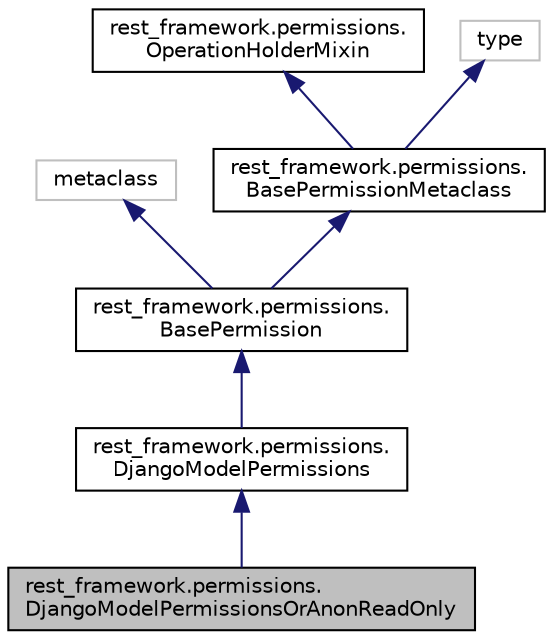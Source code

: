 digraph "rest_framework.permissions.DjangoModelPermissionsOrAnonReadOnly"
{
 // LATEX_PDF_SIZE
  edge [fontname="Helvetica",fontsize="10",labelfontname="Helvetica",labelfontsize="10"];
  node [fontname="Helvetica",fontsize="10",shape=record];
  Node1 [label="rest_framework.permissions.\lDjangoModelPermissionsOrAnonReadOnly",height=0.2,width=0.4,color="black", fillcolor="grey75", style="filled", fontcolor="black",tooltip=" "];
  Node2 -> Node1 [dir="back",color="midnightblue",fontsize="10",style="solid",fontname="Helvetica"];
  Node2 [label="rest_framework.permissions.\lDjangoModelPermissions",height=0.2,width=0.4,color="black", fillcolor="white", style="filled",URL="$classrest__framework_1_1permissions_1_1_django_model_permissions.html",tooltip=" "];
  Node3 -> Node2 [dir="back",color="midnightblue",fontsize="10",style="solid",fontname="Helvetica"];
  Node3 [label="rest_framework.permissions.\lBasePermission",height=0.2,width=0.4,color="black", fillcolor="white", style="filled",URL="$classrest__framework_1_1permissions_1_1_base_permission.html",tooltip=" "];
  Node4 -> Node3 [dir="back",color="midnightblue",fontsize="10",style="solid",fontname="Helvetica"];
  Node4 [label="metaclass",height=0.2,width=0.4,color="grey75", fillcolor="white", style="filled",tooltip=" "];
  Node5 -> Node3 [dir="back",color="midnightblue",fontsize="10",style="solid",fontname="Helvetica"];
  Node5 [label="rest_framework.permissions.\lBasePermissionMetaclass",height=0.2,width=0.4,color="black", fillcolor="white", style="filled",URL="$classrest__framework_1_1permissions_1_1_base_permission_metaclass.html",tooltip=" "];
  Node6 -> Node5 [dir="back",color="midnightblue",fontsize="10",style="solid",fontname="Helvetica"];
  Node6 [label="rest_framework.permissions.\lOperationHolderMixin",height=0.2,width=0.4,color="black", fillcolor="white", style="filled",URL="$classrest__framework_1_1permissions_1_1_operation_holder_mixin.html",tooltip=" "];
  Node7 -> Node5 [dir="back",color="midnightblue",fontsize="10",style="solid",fontname="Helvetica"];
  Node7 [label="type",height=0.2,width=0.4,color="grey75", fillcolor="white", style="filled",tooltip=" "];
}
